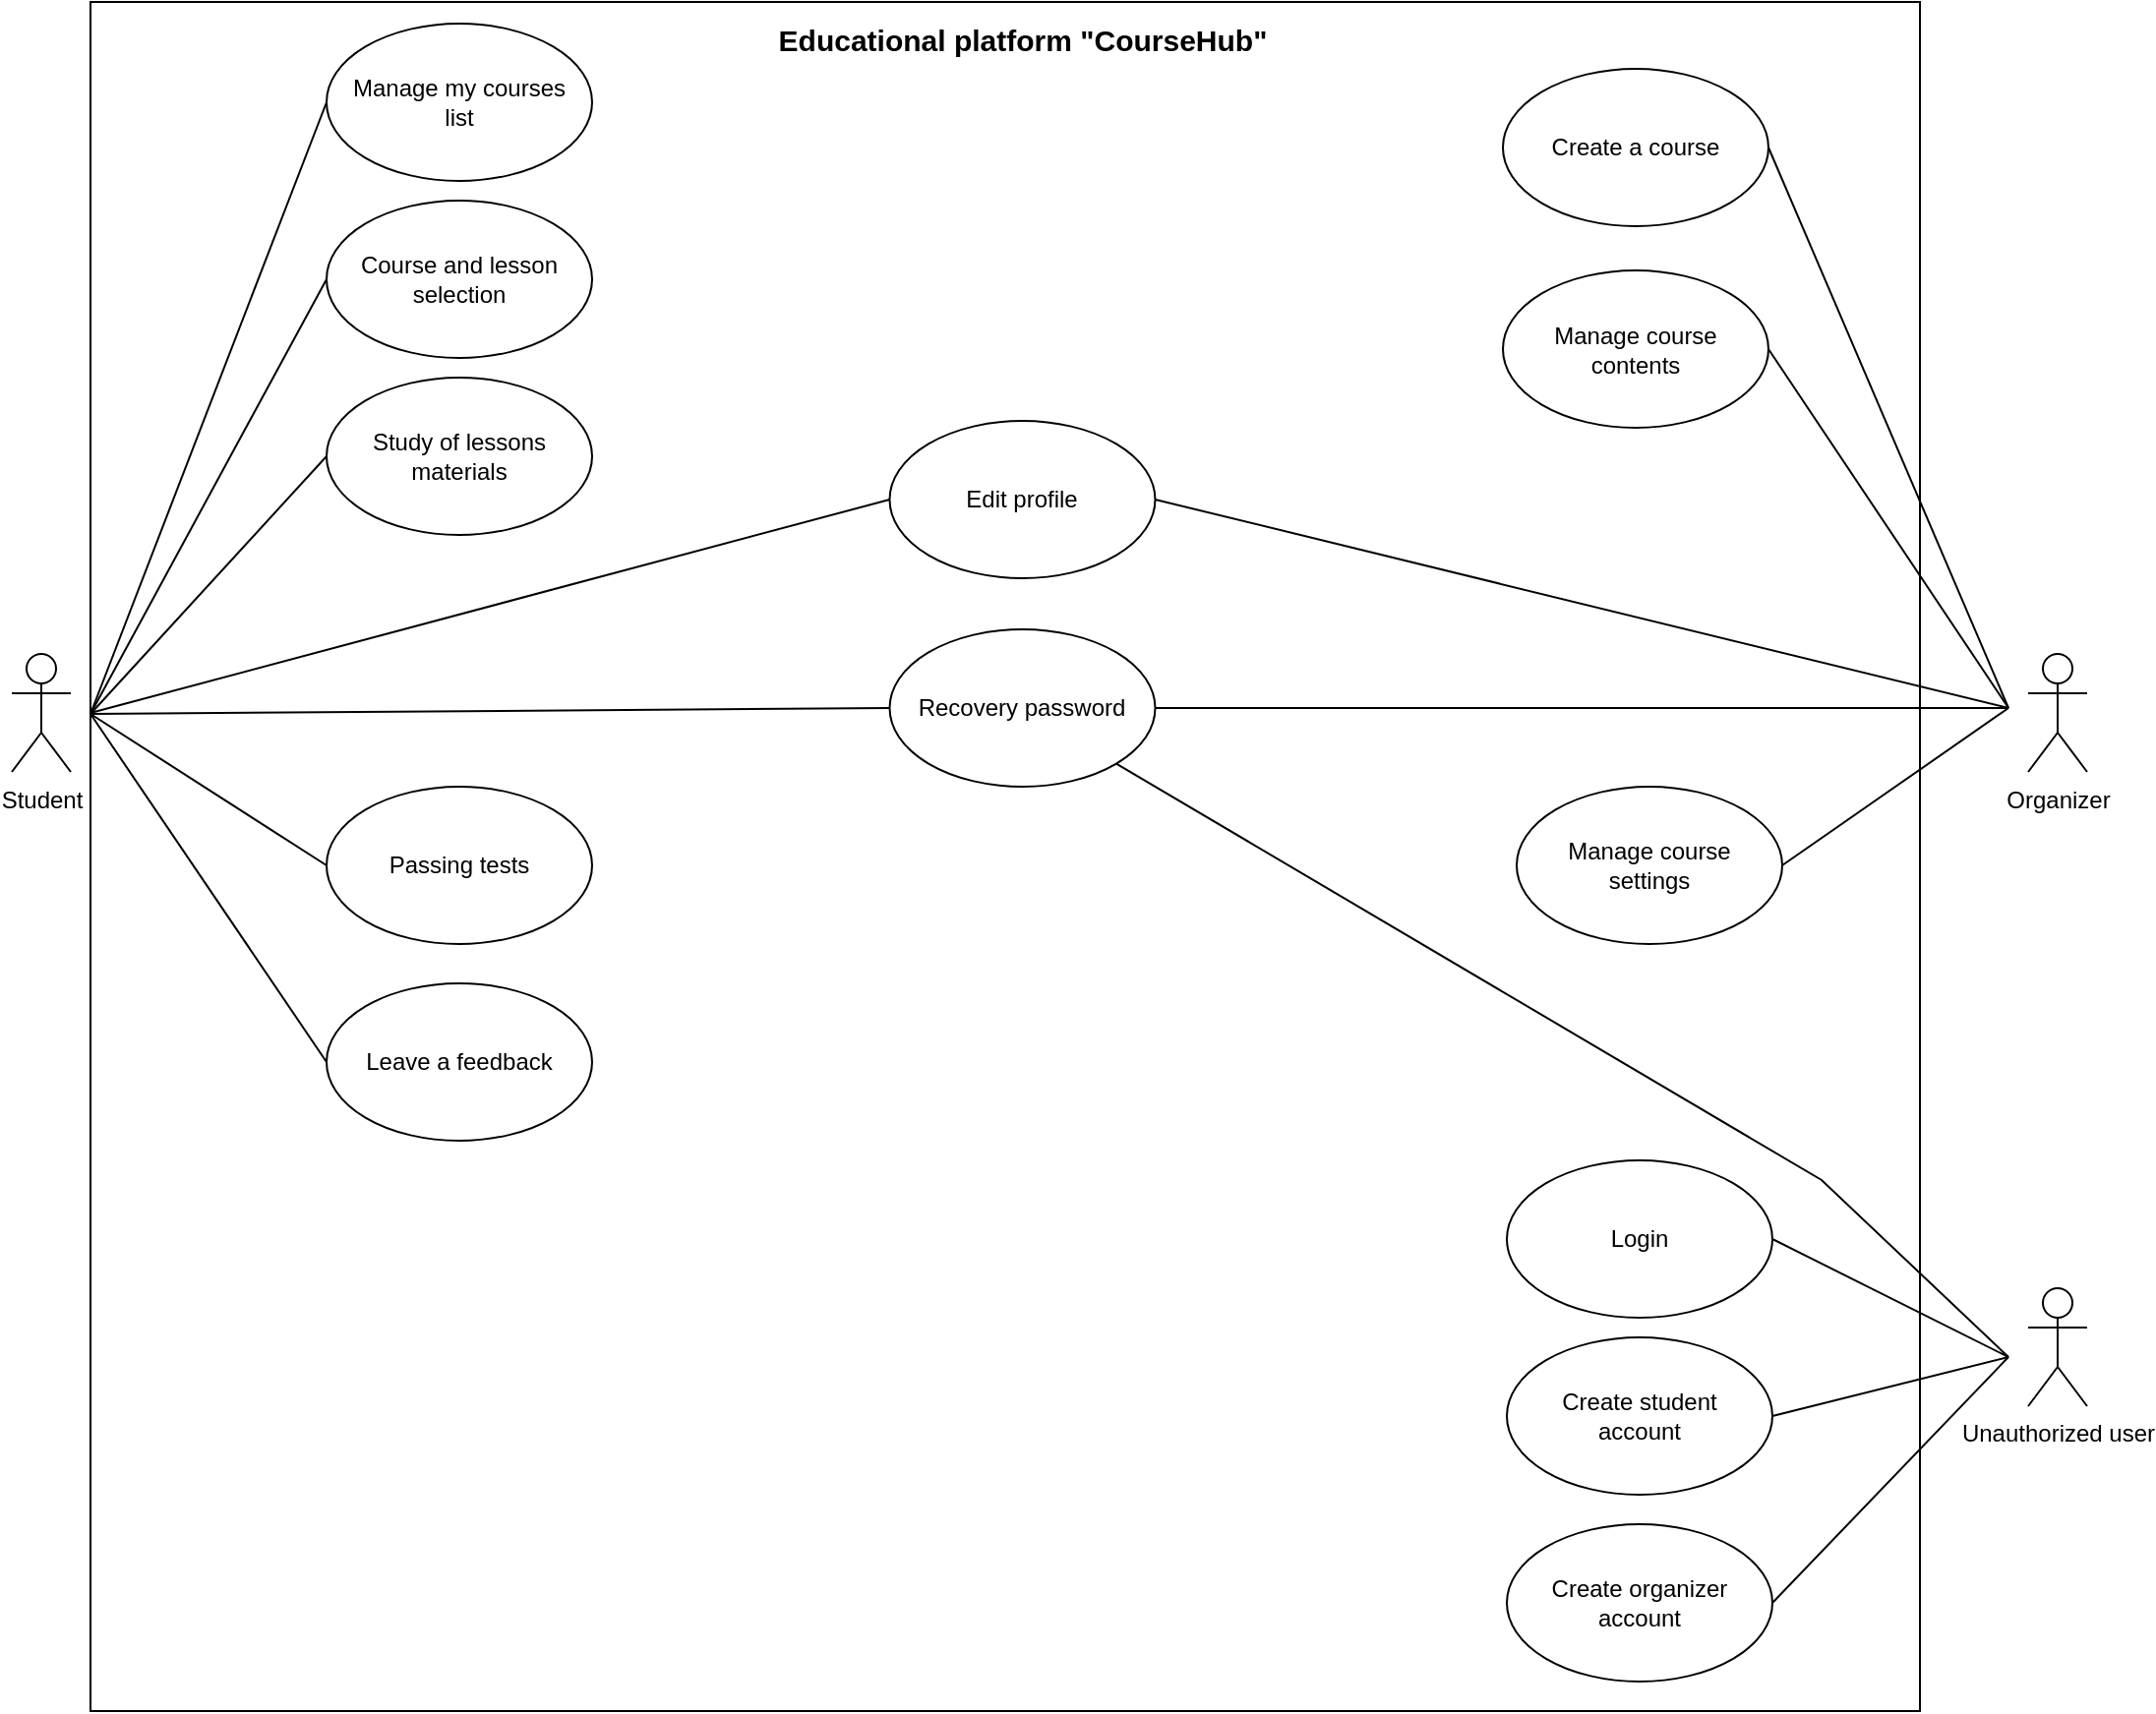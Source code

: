 <mxfile version="22.1.11" type="device">
  <diagram name="Page-1" id="XoMVYm2XMPXFnI43Iu1m">
    <mxGraphModel dx="2849" dy="1194" grid="0" gridSize="10" guides="1" tooltips="1" connect="1" arrows="1" fold="1" page="0" pageScale="1" pageWidth="827" pageHeight="1169" math="0" shadow="0">
      <root>
        <mxCell id="0" />
        <mxCell id="1" parent="0" />
        <mxCell id="yWq3rOirpBCM5YlEGqXC-52" value="" style="rounded=0;whiteSpace=wrap;html=1;" parent="1" vertex="1">
          <mxGeometry x="-720" y="291" width="930" height="869" as="geometry" />
        </mxCell>
        <mxCell id="Hc-WeucEtVOokvx6R8Zm-1" value="Student" style="shape=umlActor;verticalLabelPosition=bottom;verticalAlign=top;html=1;outlineConnect=0;" parent="1" vertex="1">
          <mxGeometry x="-760" y="622.5" width="30" height="60" as="geometry" />
        </mxCell>
        <mxCell id="Hc-WeucEtVOokvx6R8Zm-78" value="Organizer" style="shape=umlActor;verticalLabelPosition=bottom;verticalAlign=top;html=1;outlineConnect=0;" parent="1" vertex="1">
          <mxGeometry x="265" y="622.5" width="30" height="60" as="geometry" />
        </mxCell>
        <mxCell id="zJ_X9VNRVt_Atvo4QY-1-28" value="Unauthorized user" style="shape=umlActor;verticalLabelPosition=bottom;verticalAlign=top;html=1;outlineConnect=0;" parent="1" vertex="1">
          <mxGeometry x="265" y="945" width="30" height="60" as="geometry" />
        </mxCell>
        <mxCell id="yWq3rOirpBCM5YlEGqXC-53" value="&lt;font style=&quot;font-size: 15px;&quot;&gt;Educational platform &quot;CourseHub&quot;&lt;/font&gt;" style="text;html=1;strokeColor=none;fillColor=none;align=center;verticalAlign=middle;whiteSpace=wrap;rounded=0;fontStyle=1" parent="1" vertex="1">
          <mxGeometry x="-378.13" y="295" width="263.75" height="30" as="geometry" />
        </mxCell>
        <mxCell id="evaA1fYivmVeGMUillZ8-2" value="" style="endArrow=none;html=1;rounded=0;entryX=0;entryY=0.5;entryDx=0;entryDy=0;" parent="1" target="yWq3rOirpBCM5YlEGqXC-16" edge="1">
          <mxGeometry width="50" height="50" relative="1" as="geometry">
            <mxPoint x="-720" y="653" as="sourcePoint" />
            <mxPoint x="-670" y="600" as="targetPoint" />
          </mxGeometry>
        </mxCell>
        <mxCell id="evaA1fYivmVeGMUillZ8-3" value="" style="endArrow=none;html=1;rounded=0;entryX=0;entryY=0.5;entryDx=0;entryDy=0;" parent="1" target="yWq3rOirpBCM5YlEGqXC-17" edge="1">
          <mxGeometry width="50" height="50" relative="1" as="geometry">
            <mxPoint x="-720" y="653" as="sourcePoint" />
            <mxPoint x="-670" y="600" as="targetPoint" />
          </mxGeometry>
        </mxCell>
        <mxCell id="evaA1fYivmVeGMUillZ8-4" value="" style="endArrow=none;html=1;rounded=0;entryX=0;entryY=0.5;entryDx=0;entryDy=0;" parent="1" target="yWq3rOirpBCM5YlEGqXC-19" edge="1">
          <mxGeometry width="50" height="50" relative="1" as="geometry">
            <mxPoint x="-720" y="653" as="sourcePoint" />
            <mxPoint x="-670" y="600" as="targetPoint" />
          </mxGeometry>
        </mxCell>
        <mxCell id="evaA1fYivmVeGMUillZ8-5" value="" style="endArrow=none;html=1;rounded=0;entryX=0;entryY=0.5;entryDx=0;entryDy=0;" parent="1" target="yWq3rOirpBCM5YlEGqXC-15" edge="1">
          <mxGeometry width="50" height="50" relative="1" as="geometry">
            <mxPoint x="-720" y="653" as="sourcePoint" />
            <mxPoint x="-840" y="670" as="targetPoint" />
          </mxGeometry>
        </mxCell>
        <mxCell id="evaA1fYivmVeGMUillZ8-6" value="" style="endArrow=none;html=1;rounded=0;entryX=0;entryY=0.5;entryDx=0;entryDy=0;" parent="1" target="yWq3rOirpBCM5YlEGqXC-11" edge="1">
          <mxGeometry width="50" height="50" relative="1" as="geometry">
            <mxPoint x="-720" y="653" as="sourcePoint" />
            <mxPoint x="-610" y="900" as="targetPoint" />
          </mxGeometry>
        </mxCell>
        <mxCell id="evaA1fYivmVeGMUillZ8-8" value="" style="endArrow=none;html=1;rounded=0;exitX=1;exitY=0.5;exitDx=0;exitDy=0;" parent="1" source="yWq3rOirpBCM5YlEGqXC-38" edge="1">
          <mxGeometry width="50" height="50" relative="1" as="geometry">
            <mxPoint x="135" y="980" as="sourcePoint" />
            <mxPoint x="255" y="980" as="targetPoint" />
          </mxGeometry>
        </mxCell>
        <mxCell id="evaA1fYivmVeGMUillZ8-9" value="" style="endArrow=none;html=1;rounded=0;entryX=1;entryY=0.5;entryDx=0;entryDy=0;" parent="1" target="yWq3rOirpBCM5YlEGqXC-39" edge="1">
          <mxGeometry width="50" height="50" relative="1" as="geometry">
            <mxPoint x="255" y="980" as="sourcePoint" />
            <mxPoint x="245" y="940" as="targetPoint" />
          </mxGeometry>
        </mxCell>
        <mxCell id="evaA1fYivmVeGMUillZ8-10" value="" style="endArrow=none;html=1;rounded=0;exitX=1;exitY=0.5;exitDx=0;exitDy=0;" parent="1" source="yWq3rOirpBCM5YlEGqXC-37" edge="1">
          <mxGeometry width="50" height="50" relative="1" as="geometry">
            <mxPoint x="195" y="1040" as="sourcePoint" />
            <mxPoint x="255" y="980" as="targetPoint" />
          </mxGeometry>
        </mxCell>
        <mxCell id="evaA1fYivmVeGMUillZ8-12" value="" style="endArrow=none;html=1;rounded=0;entryX=1;entryY=0.5;entryDx=0;entryDy=0;" parent="1" target="yWq3rOirpBCM5YlEGqXC-43" edge="1">
          <mxGeometry width="50" height="50" relative="1" as="geometry">
            <mxPoint x="255" y="650" as="sourcePoint" />
            <mxPoint x="305" y="600" as="targetPoint" />
          </mxGeometry>
        </mxCell>
        <mxCell id="evaA1fYivmVeGMUillZ8-14" value="" style="endArrow=none;html=1;rounded=0;exitX=1;exitY=0.5;exitDx=0;exitDy=0;" parent="1" source="yWq3rOirpBCM5YlEGqXC-41" edge="1">
          <mxGeometry width="50" height="50" relative="1" as="geometry">
            <mxPoint x="225" y="770" as="sourcePoint" />
            <mxPoint x="255" y="650" as="targetPoint" />
          </mxGeometry>
        </mxCell>
        <mxCell id="yWq3rOirpBCM5YlEGqXC-11" value="Leave a feedback" style="ellipse;whiteSpace=wrap;html=1;" parent="1" vertex="1">
          <mxGeometry x="-600" y="790" width="135" height="80" as="geometry" />
        </mxCell>
        <mxCell id="yWq3rOirpBCM5YlEGqXC-15" value="Passing tests" style="ellipse;whiteSpace=wrap;html=1;" parent="1" vertex="1">
          <mxGeometry x="-600" y="690" width="135" height="80" as="geometry" />
        </mxCell>
        <mxCell id="yWq3rOirpBCM5YlEGqXC-16" value="Study of lessons materials" style="ellipse;whiteSpace=wrap;html=1;" parent="1" vertex="1">
          <mxGeometry x="-600" y="482" width="135" height="80" as="geometry" />
        </mxCell>
        <mxCell id="yWq3rOirpBCM5YlEGqXC-17" value="Course and lesson selection" style="ellipse;whiteSpace=wrap;html=1;" parent="1" vertex="1">
          <mxGeometry x="-600" y="392" width="135" height="80" as="geometry" />
        </mxCell>
        <mxCell id="yWq3rOirpBCM5YlEGqXC-19" value="Manage my courses&lt;br style=&quot;border-color: var(--border-color);&quot;&gt;list" style="ellipse;whiteSpace=wrap;html=1;" parent="1" vertex="1">
          <mxGeometry x="-600" y="302" width="135" height="80" as="geometry" />
        </mxCell>
        <mxCell id="yWq3rOirpBCM5YlEGqXC-41" value="Manage course &lt;br&gt;settings" style="ellipse;whiteSpace=wrap;html=1;" parent="1" vertex="1">
          <mxGeometry x="5.0" y="690" width="135" height="80" as="geometry" />
        </mxCell>
        <mxCell id="yWq3rOirpBCM5YlEGqXC-43" value="Create a course" style="ellipse;whiteSpace=wrap;html=1;" parent="1" vertex="1">
          <mxGeometry x="-2.0" y="325" width="135" height="80" as="geometry" />
        </mxCell>
        <mxCell id="98eJvgD4j4LFlMC0C_o3-1" value="Manage course &lt;br&gt;contents" style="ellipse;whiteSpace=wrap;html=1;" parent="1" vertex="1">
          <mxGeometry x="-2.0" y="427.5" width="135" height="80" as="geometry" />
        </mxCell>
        <mxCell id="98eJvgD4j4LFlMC0C_o3-2" value="" style="endArrow=none;html=1;rounded=0;exitX=1;exitY=0.5;exitDx=0;exitDy=0;" parent="1" source="98eJvgD4j4LFlMC0C_o3-1" edge="1">
          <mxGeometry width="50" height="50" relative="1" as="geometry">
            <mxPoint x="185" y="680" as="sourcePoint" />
            <mxPoint x="255" y="650" as="targetPoint" />
          </mxGeometry>
        </mxCell>
        <mxCell id="98eJvgD4j4LFlMC0C_o3-3" value="Recovery password" style="ellipse;whiteSpace=wrap;html=1;" parent="1" vertex="1">
          <mxGeometry x="-313.75" y="610" width="135" height="80" as="geometry" />
        </mxCell>
        <mxCell id="yWq3rOirpBCM5YlEGqXC-37" value="Create organizer account" style="ellipse;whiteSpace=wrap;html=1;" parent="1" vertex="1">
          <mxGeometry y="1065" width="135" height="80" as="geometry" />
        </mxCell>
        <mxCell id="yWq3rOirpBCM5YlEGqXC-38" value="Create student&lt;br&gt;account" style="ellipse;whiteSpace=wrap;html=1;" parent="1" vertex="1">
          <mxGeometry y="970" width="135" height="80" as="geometry" />
        </mxCell>
        <mxCell id="yWq3rOirpBCM5YlEGqXC-39" value="Login" style="ellipse;whiteSpace=wrap;html=1;" parent="1" vertex="1">
          <mxGeometry y="880" width="135" height="80" as="geometry" />
        </mxCell>
        <mxCell id="98eJvgD4j4LFlMC0C_o3-5" value="" style="endArrow=none;html=1;rounded=0;exitX=1;exitY=0.5;exitDx=0;exitDy=0;" parent="1" source="98eJvgD4j4LFlMC0C_o3-3" edge="1">
          <mxGeometry width="50" height="50" relative="1" as="geometry">
            <mxPoint x="200" y="590" as="sourcePoint" />
            <mxPoint x="255" y="650" as="targetPoint" />
            <Array as="points">
              <mxPoint x="-30" y="650" />
            </Array>
          </mxGeometry>
        </mxCell>
        <mxCell id="98eJvgD4j4LFlMC0C_o3-9" value="" style="endArrow=none;html=1;rounded=0;entryX=0;entryY=0.5;entryDx=0;entryDy=0;" parent="1" target="98eJvgD4j4LFlMC0C_o3-3" edge="1">
          <mxGeometry width="50" height="50" relative="1" as="geometry">
            <mxPoint x="-720" y="653" as="sourcePoint" />
            <mxPoint x="-330" y="640" as="targetPoint" />
          </mxGeometry>
        </mxCell>
        <mxCell id="98eJvgD4j4LFlMC0C_o3-10" value="" style="endArrow=none;html=1;rounded=0;entryX=1;entryY=1;entryDx=0;entryDy=0;endSize=6;startSize=6;" parent="1" target="98eJvgD4j4LFlMC0C_o3-3" edge="1">
          <mxGeometry width="50" height="50" relative="1" as="geometry">
            <mxPoint x="255" y="980" as="sourcePoint" />
            <mxPoint x="300" y="930" as="targetPoint" />
            <Array as="points">
              <mxPoint x="160" y="890" />
            </Array>
          </mxGeometry>
        </mxCell>
        <mxCell id="TnJuZv4TnKEAeS8TobpG-4" value="Edit profile" style="ellipse;whiteSpace=wrap;html=1;" vertex="1" parent="1">
          <mxGeometry x="-313.76" y="504" width="135" height="80" as="geometry" />
        </mxCell>
        <mxCell id="TnJuZv4TnKEAeS8TobpG-6" value="" style="endArrow=none;html=1;rounded=0;entryX=0;entryY=0.5;entryDx=0;entryDy=0;exitX=0;exitY=0.416;exitDx=0;exitDy=0;exitPerimeter=0;" edge="1" parent="1" source="yWq3rOirpBCM5YlEGqXC-52" target="TnJuZv4TnKEAeS8TobpG-4">
          <mxGeometry width="50" height="50" relative="1" as="geometry">
            <mxPoint x="-717" y="652" as="sourcePoint" />
            <mxPoint x="-667" y="602" as="targetPoint" />
          </mxGeometry>
        </mxCell>
        <mxCell id="TnJuZv4TnKEAeS8TobpG-7" value="" style="endArrow=none;html=1;rounded=0;exitX=1;exitY=0.5;exitDx=0;exitDy=0;" edge="1" parent="1" source="TnJuZv4TnKEAeS8TobpG-4">
          <mxGeometry width="50" height="50" relative="1" as="geometry">
            <mxPoint x="-55" y="579" as="sourcePoint" />
            <mxPoint x="255" y="650" as="targetPoint" />
          </mxGeometry>
        </mxCell>
      </root>
    </mxGraphModel>
  </diagram>
</mxfile>

